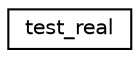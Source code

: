 digraph "Graphical Class Hierarchy"
{
  edge [fontname="Helvetica",fontsize="10",labelfontname="Helvetica",labelfontsize="10"];
  node [fontname="Helvetica",fontsize="10",shape=record];
  rankdir="LR";
  Node0 [label="test_real",height=0.2,width=0.4,color="black", fillcolor="white", style="filled",URL="$structtest__real.html"];
}
